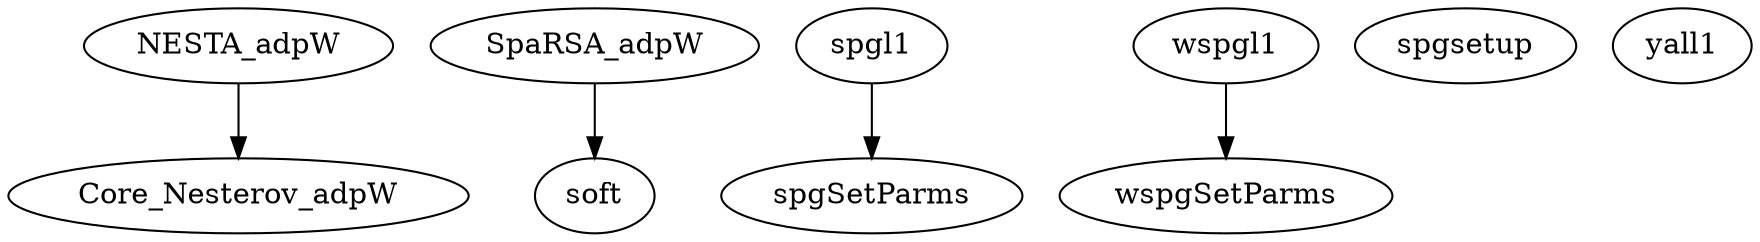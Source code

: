/* Created by mdot for Matlab */
digraph m2html {
  NESTA_adpW -> Core_Nesterov_adpW;
  SpaRSA_adpW -> soft;
  spgl1 -> spgSetParms;
  wspgl1 -> wspgSetParms;

  Core_Nesterov_adpW [URL="Core_Nesterov_adpW.html"];
  NESTA_adpW [URL="NESTA_adpW.html"];
  SpaRSA_adpW [URL="SpaRSA_adpW.html"];
  soft [URL="soft.html"];
  spgSetParms [URL="spgSetParms.html"];
  spgl1 [URL="spgl1.html"];
  spgsetup [URL="spgsetup.html"];
  wspgSetParms [URL="wspgSetParms.html"];
  wspgl1 [URL="wspgl1.html"];
  yall1 [URL="yall1.html"];
}